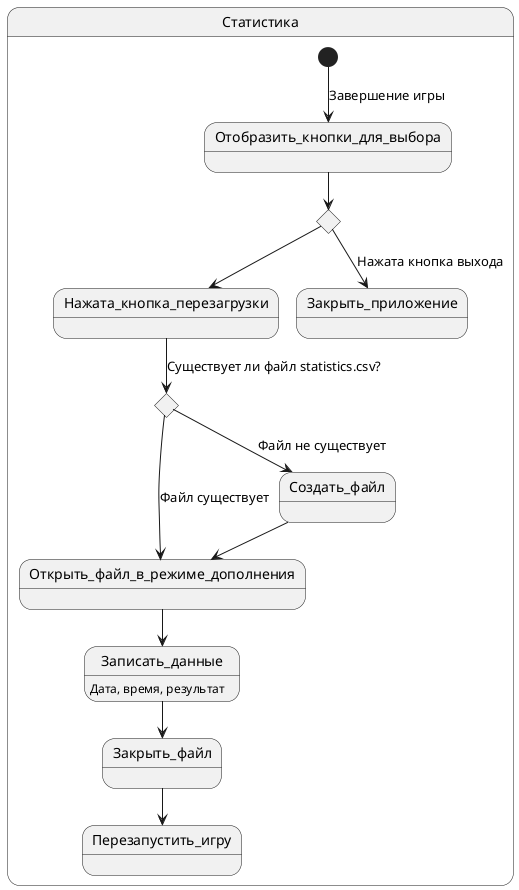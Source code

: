 @startuml
state "Статистика" as Statistics {
  [*] --> Отобразить_кнопки_для_выбора : Завершение игры
  state choice1 <<choice>>
  state choice2 <<choice>>
  Отобразить_кнопки_для_выбора --> choice1
  choice1 --> Нажата_кнопка_перезагрузки
  Нажата_кнопка_перезагрузки --> choice2: Существует ли файл statistics.csv?
  choice2 ---> Открыть_файл_в_режиме_дополнения : Файл существует
  choice2 --> Создать_файл :  Файл не существует
  Создать_файл --> Открыть_файл_в_режиме_дополнения
  Открыть_файл_в_режиме_дополнения --> Записать_данные
  Записать_данные : Дата, время, результат
  Записать_данные --> Закрыть_файл
  Закрыть_файл --> Перезапустить_игру
  choice1 --> Закрыть_приложение : Нажата кнопка выхода
}
@enduml
